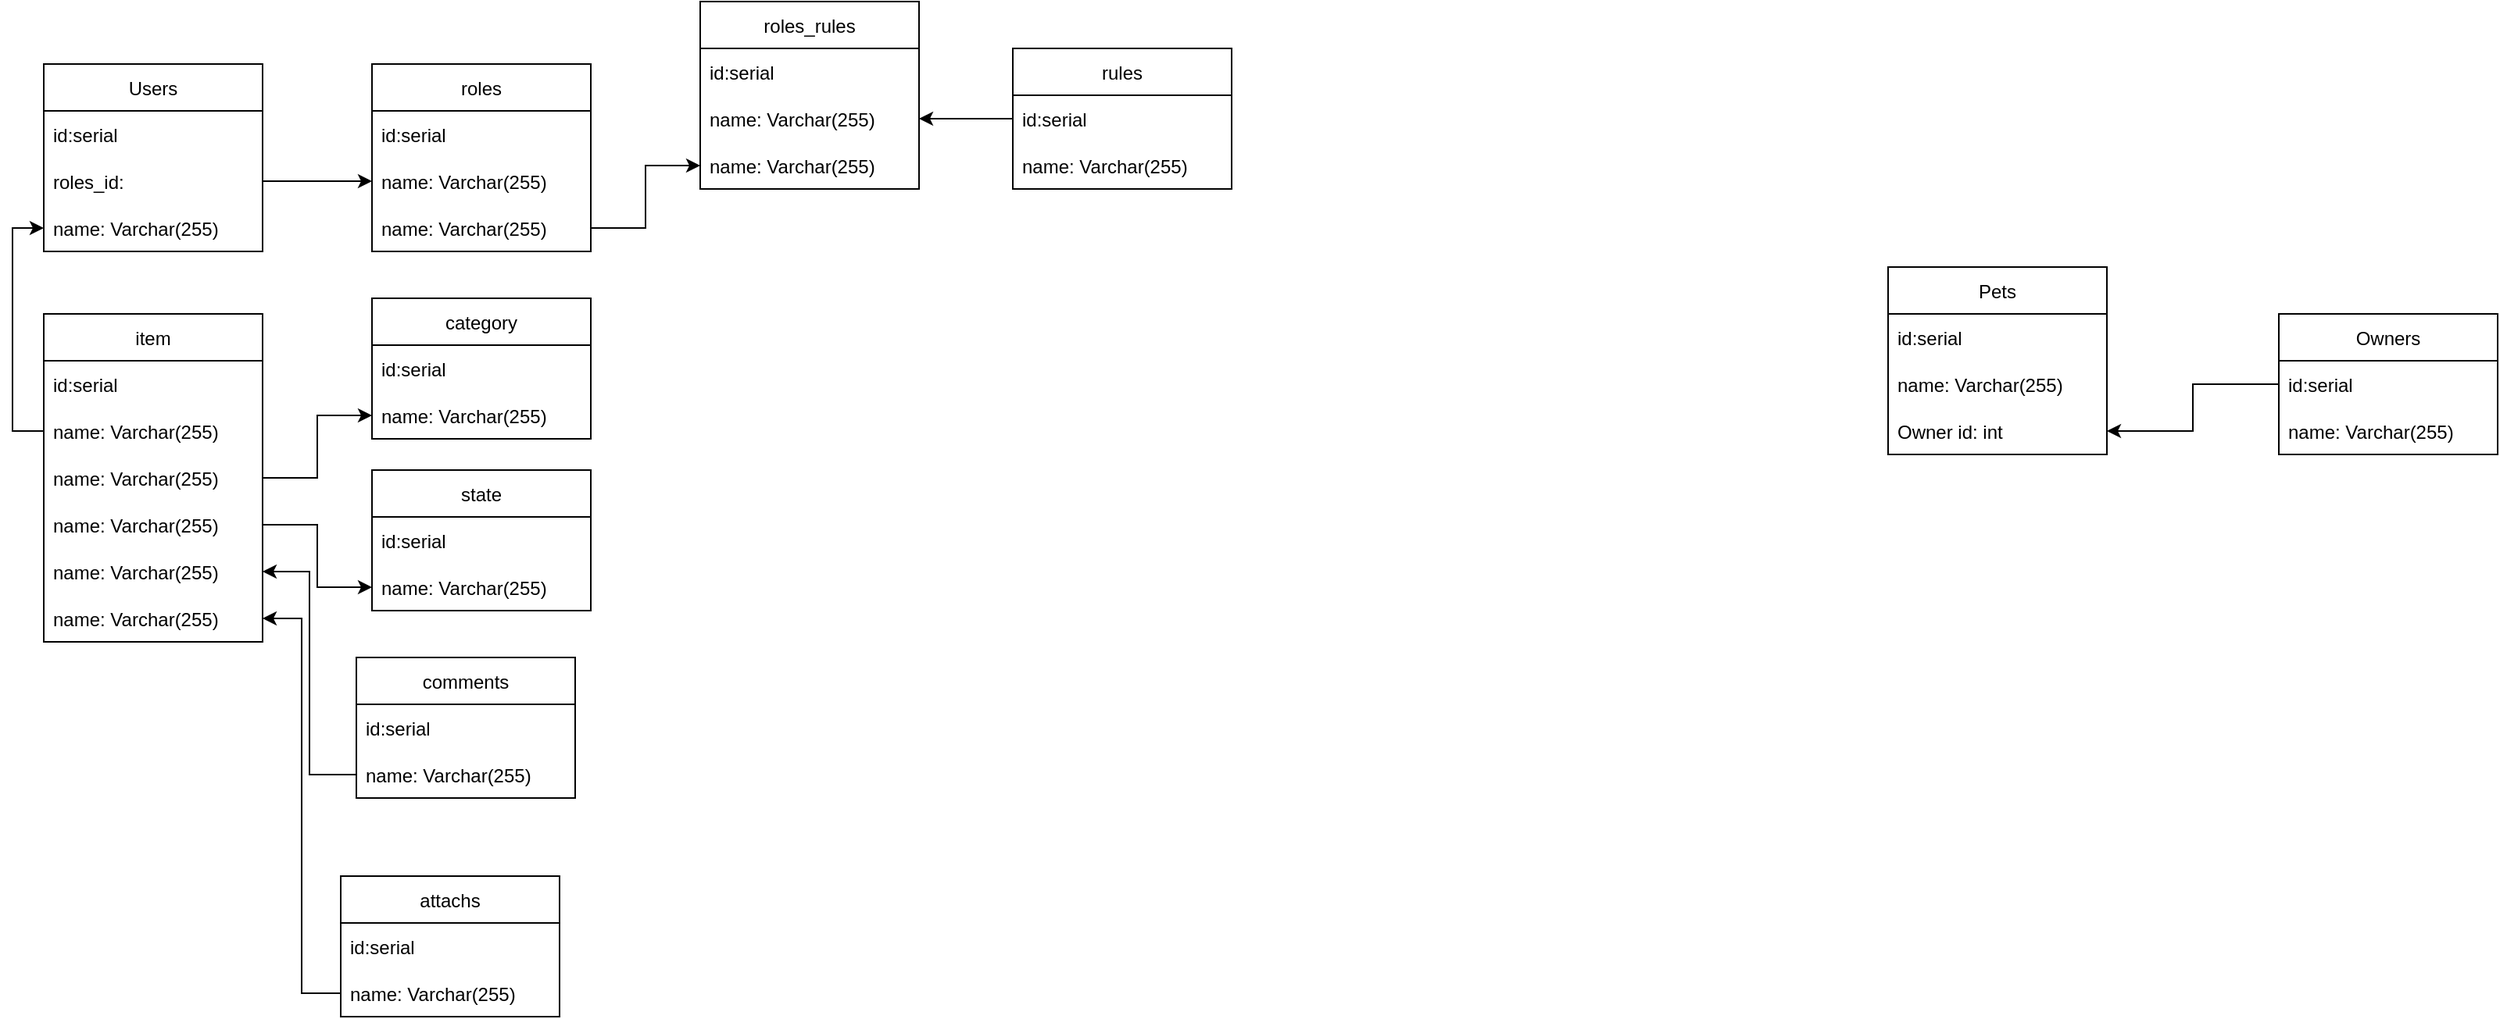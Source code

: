 <mxfile version="17.3.0" type="device"><diagram id="-4169U4t_acjRtbjhUku" name="Page-1"><mxGraphModel dx="1422" dy="762" grid="1" gridSize="10" guides="1" tooltips="1" connect="1" arrows="1" fold="1" page="1" pageScale="1" pageWidth="850" pageHeight="1100" math="0" shadow="0"><root><mxCell id="0"/><mxCell id="1" parent="0"/><mxCell id="0bGFrx-L2JAw4joJbFZH-3" value="Users" style="swimlane;fontStyle=0;childLayout=stackLayout;horizontal=1;startSize=30;horizontalStack=0;resizeParent=1;resizeParentMax=0;resizeLast=0;collapsible=1;marginBottom=0;" parent="1" vertex="1"><mxGeometry x="50" y="410" width="140" height="120" as="geometry"/></mxCell><mxCell id="0bGFrx-L2JAw4joJbFZH-4" value="id:serial" style="text;strokeColor=none;fillColor=none;align=left;verticalAlign=middle;spacingLeft=4;spacingRight=4;overflow=hidden;points=[[0,0.5],[1,0.5]];portConstraint=eastwest;rotatable=0;" parent="0bGFrx-L2JAw4joJbFZH-3" vertex="1"><mxGeometry y="30" width="140" height="30" as="geometry"/></mxCell><mxCell id="0bGFrx-L2JAw4joJbFZH-6" value="roles_id: " style="text;strokeColor=none;fillColor=none;align=left;verticalAlign=middle;spacingLeft=4;spacingRight=4;overflow=hidden;points=[[0,0.5],[1,0.5]];portConstraint=eastwest;rotatable=0;" parent="0bGFrx-L2JAw4joJbFZH-3" vertex="1"><mxGeometry y="60" width="140" height="30" as="geometry"/></mxCell><mxCell id="0bGFrx-L2JAw4joJbFZH-75" value="name: Varchar(255)" style="text;strokeColor=none;fillColor=none;align=left;verticalAlign=middle;spacingLeft=4;spacingRight=4;overflow=hidden;points=[[0,0.5],[1,0.5]];portConstraint=eastwest;rotatable=0;" parent="0bGFrx-L2JAw4joJbFZH-3" vertex="1"><mxGeometry y="90" width="140" height="30" as="geometry"/></mxCell><mxCell id="0bGFrx-L2JAw4joJbFZH-44" value="roles" style="swimlane;fontStyle=0;childLayout=stackLayout;horizontal=1;startSize=30;horizontalStack=0;resizeParent=1;resizeParentMax=0;resizeLast=0;collapsible=1;marginBottom=0;" parent="1" vertex="1"><mxGeometry x="260" y="410" width="140" height="120" as="geometry"/></mxCell><mxCell id="0bGFrx-L2JAw4joJbFZH-45" value="id:serial" style="text;strokeColor=none;fillColor=none;align=left;verticalAlign=middle;spacingLeft=4;spacingRight=4;overflow=hidden;points=[[0,0.5],[1,0.5]];portConstraint=eastwest;rotatable=0;" parent="0bGFrx-L2JAw4joJbFZH-44" vertex="1"><mxGeometry y="30" width="140" height="30" as="geometry"/></mxCell><mxCell id="0bGFrx-L2JAw4joJbFZH-46" value="name: Varchar(255)" style="text;strokeColor=none;fillColor=none;align=left;verticalAlign=middle;spacingLeft=4;spacingRight=4;overflow=hidden;points=[[0,0.5],[1,0.5]];portConstraint=eastwest;rotatable=0;" parent="0bGFrx-L2JAw4joJbFZH-44" vertex="1"><mxGeometry y="60" width="140" height="30" as="geometry"/></mxCell><mxCell id="0bGFrx-L2JAw4joJbFZH-66" value="name: Varchar(255)" style="text;strokeColor=none;fillColor=none;align=left;verticalAlign=middle;spacingLeft=4;spacingRight=4;overflow=hidden;points=[[0,0.5],[1,0.5]];portConstraint=eastwest;rotatable=0;" parent="0bGFrx-L2JAw4joJbFZH-44" vertex="1"><mxGeometry y="90" width="140" height="30" as="geometry"/></mxCell><mxCell id="0bGFrx-L2JAw4joJbFZH-72" style="edgeStyle=orthogonalEdgeStyle;rounded=0;orthogonalLoop=1;jettySize=auto;html=1;entryX=1;entryY=0.5;entryDx=0;entryDy=0;" parent="1" source="0bGFrx-L2JAw4joJbFZH-47" target="0bGFrx-L2JAw4joJbFZH-70" edge="1"><mxGeometry relative="1" as="geometry"/></mxCell><mxCell id="0bGFrx-L2JAw4joJbFZH-47" value="rules" style="swimlane;fontStyle=0;childLayout=stackLayout;horizontal=1;startSize=30;horizontalStack=0;resizeParent=1;resizeParentMax=0;resizeLast=0;collapsible=1;marginBottom=0;" parent="1" vertex="1"><mxGeometry x="670" y="400" width="140" height="90" as="geometry"/></mxCell><mxCell id="0bGFrx-L2JAw4joJbFZH-48" value="id:serial" style="text;strokeColor=none;fillColor=none;align=left;verticalAlign=middle;spacingLeft=4;spacingRight=4;overflow=hidden;points=[[0,0.5],[1,0.5]];portConstraint=eastwest;rotatable=0;" parent="0bGFrx-L2JAw4joJbFZH-47" vertex="1"><mxGeometry y="30" width="140" height="30" as="geometry"/></mxCell><mxCell id="0bGFrx-L2JAw4joJbFZH-49" value="name: Varchar(255)" style="text;strokeColor=none;fillColor=none;align=left;verticalAlign=middle;spacingLeft=4;spacingRight=4;overflow=hidden;points=[[0,0.5],[1,0.5]];portConstraint=eastwest;rotatable=0;" parent="0bGFrx-L2JAw4joJbFZH-47" vertex="1"><mxGeometry y="60" width="140" height="30" as="geometry"/></mxCell><mxCell id="0bGFrx-L2JAw4joJbFZH-50" value="item" style="swimlane;fontStyle=0;childLayout=stackLayout;horizontal=1;startSize=30;horizontalStack=0;resizeParent=1;resizeParentMax=0;resizeLast=0;collapsible=1;marginBottom=0;" parent="1" vertex="1"><mxGeometry x="50" y="570" width="140" height="210" as="geometry"/></mxCell><mxCell id="0bGFrx-L2JAw4joJbFZH-51" value="id:serial" style="text;strokeColor=none;fillColor=none;align=left;verticalAlign=middle;spacingLeft=4;spacingRight=4;overflow=hidden;points=[[0,0.5],[1,0.5]];portConstraint=eastwest;rotatable=0;" parent="0bGFrx-L2JAw4joJbFZH-50" vertex="1"><mxGeometry y="30" width="140" height="30" as="geometry"/></mxCell><mxCell id="0bGFrx-L2JAw4joJbFZH-52" value="name: Varchar(255)" style="text;strokeColor=none;fillColor=none;align=left;verticalAlign=middle;spacingLeft=4;spacingRight=4;overflow=hidden;points=[[0,0.5],[1,0.5]];portConstraint=eastwest;rotatable=0;" parent="0bGFrx-L2JAw4joJbFZH-50" vertex="1"><mxGeometry y="60" width="140" height="30" as="geometry"/></mxCell><mxCell id="0bGFrx-L2JAw4joJbFZH-80" value="name: Varchar(255)" style="text;strokeColor=none;fillColor=none;align=left;verticalAlign=middle;spacingLeft=4;spacingRight=4;overflow=hidden;points=[[0,0.5],[1,0.5]];portConstraint=eastwest;rotatable=0;" parent="0bGFrx-L2JAw4joJbFZH-50" vertex="1"><mxGeometry y="90" width="140" height="30" as="geometry"/></mxCell><mxCell id="0bGFrx-L2JAw4joJbFZH-82" value="name: Varchar(255)" style="text;strokeColor=none;fillColor=none;align=left;verticalAlign=middle;spacingLeft=4;spacingRight=4;overflow=hidden;points=[[0,0.5],[1,0.5]];portConstraint=eastwest;rotatable=0;" parent="0bGFrx-L2JAw4joJbFZH-50" vertex="1"><mxGeometry y="120" width="140" height="30" as="geometry"/></mxCell><mxCell id="0bGFrx-L2JAw4joJbFZH-84" value="name: Varchar(255)" style="text;strokeColor=none;fillColor=none;align=left;verticalAlign=middle;spacingLeft=4;spacingRight=4;overflow=hidden;points=[[0,0.5],[1,0.5]];portConstraint=eastwest;rotatable=0;" parent="0bGFrx-L2JAw4joJbFZH-50" vertex="1"><mxGeometry y="150" width="140" height="30" as="geometry"/></mxCell><mxCell id="0bGFrx-L2JAw4joJbFZH-86" value="name: Varchar(255)" style="text;strokeColor=none;fillColor=none;align=left;verticalAlign=middle;spacingLeft=4;spacingRight=4;overflow=hidden;points=[[0,0.5],[1,0.5]];portConstraint=eastwest;rotatable=0;" parent="0bGFrx-L2JAw4joJbFZH-50" vertex="1"><mxGeometry y="180" width="140" height="30" as="geometry"/></mxCell><mxCell id="0bGFrx-L2JAw4joJbFZH-56" value="attachs" style="swimlane;fontStyle=0;childLayout=stackLayout;horizontal=1;startSize=30;horizontalStack=0;resizeParent=1;resizeParentMax=0;resizeLast=0;collapsible=1;marginBottom=0;" parent="1" vertex="1"><mxGeometry x="240" y="930" width="140" height="90" as="geometry"/></mxCell><mxCell id="0bGFrx-L2JAw4joJbFZH-57" value="id:serial" style="text;strokeColor=none;fillColor=none;align=left;verticalAlign=middle;spacingLeft=4;spacingRight=4;overflow=hidden;points=[[0,0.5],[1,0.5]];portConstraint=eastwest;rotatable=0;" parent="0bGFrx-L2JAw4joJbFZH-56" vertex="1"><mxGeometry y="30" width="140" height="30" as="geometry"/></mxCell><mxCell id="0bGFrx-L2JAw4joJbFZH-58" value="name: Varchar(255)" style="text;strokeColor=none;fillColor=none;align=left;verticalAlign=middle;spacingLeft=4;spacingRight=4;overflow=hidden;points=[[0,0.5],[1,0.5]];portConstraint=eastwest;rotatable=0;" parent="0bGFrx-L2JAw4joJbFZH-56" vertex="1"><mxGeometry y="60" width="140" height="30" as="geometry"/></mxCell><mxCell id="0bGFrx-L2JAw4joJbFZH-59" value="state" style="swimlane;fontStyle=0;childLayout=stackLayout;horizontal=1;startSize=30;horizontalStack=0;resizeParent=1;resizeParentMax=0;resizeLast=0;collapsible=1;marginBottom=0;" parent="1" vertex="1"><mxGeometry x="260" y="670" width="140" height="90" as="geometry"/></mxCell><mxCell id="0bGFrx-L2JAw4joJbFZH-60" value="id:serial" style="text;strokeColor=none;fillColor=none;align=left;verticalAlign=middle;spacingLeft=4;spacingRight=4;overflow=hidden;points=[[0,0.5],[1,0.5]];portConstraint=eastwest;rotatable=0;" parent="0bGFrx-L2JAw4joJbFZH-59" vertex="1"><mxGeometry y="30" width="140" height="30" as="geometry"/></mxCell><mxCell id="0bGFrx-L2JAw4joJbFZH-61" value="name: Varchar(255)" style="text;strokeColor=none;fillColor=none;align=left;verticalAlign=middle;spacingLeft=4;spacingRight=4;overflow=hidden;points=[[0,0.5],[1,0.5]];portConstraint=eastwest;rotatable=0;" parent="0bGFrx-L2JAw4joJbFZH-59" vertex="1"><mxGeometry y="60" width="140" height="30" as="geometry"/></mxCell><mxCell id="0bGFrx-L2JAw4joJbFZH-62" value="category" style="swimlane;fontStyle=0;childLayout=stackLayout;horizontal=1;startSize=30;horizontalStack=0;resizeParent=1;resizeParentMax=0;resizeLast=0;collapsible=1;marginBottom=0;" parent="1" vertex="1"><mxGeometry x="260" y="560" width="140" height="90" as="geometry"/></mxCell><mxCell id="0bGFrx-L2JAw4joJbFZH-63" value="id:serial" style="text;strokeColor=none;fillColor=none;align=left;verticalAlign=middle;spacingLeft=4;spacingRight=4;overflow=hidden;points=[[0,0.5],[1,0.5]];portConstraint=eastwest;rotatable=0;" parent="0bGFrx-L2JAw4joJbFZH-62" vertex="1"><mxGeometry y="30" width="140" height="30" as="geometry"/></mxCell><mxCell id="0bGFrx-L2JAw4joJbFZH-64" value="name: Varchar(255)" style="text;strokeColor=none;fillColor=none;align=left;verticalAlign=middle;spacingLeft=4;spacingRight=4;overflow=hidden;points=[[0,0.5],[1,0.5]];portConstraint=eastwest;rotatable=0;" parent="0bGFrx-L2JAw4joJbFZH-62" vertex="1"><mxGeometry y="60" width="140" height="30" as="geometry"/></mxCell><mxCell id="0bGFrx-L2JAw4joJbFZH-65" style="edgeStyle=orthogonalEdgeStyle;rounded=0;orthogonalLoop=1;jettySize=auto;html=1;" parent="1" source="0bGFrx-L2JAw4joJbFZH-6" edge="1"><mxGeometry relative="1" as="geometry"><mxPoint x="260" y="485" as="targetPoint"/></mxGeometry></mxCell><mxCell id="0bGFrx-L2JAw4joJbFZH-68" value="roles_rules" style="swimlane;fontStyle=0;childLayout=stackLayout;horizontal=1;startSize=30;horizontalStack=0;resizeParent=1;resizeParentMax=0;resizeLast=0;collapsible=1;marginBottom=0;" parent="1" vertex="1"><mxGeometry x="470" y="370" width="140" height="120" as="geometry"/></mxCell><mxCell id="0bGFrx-L2JAw4joJbFZH-69" value="id:serial" style="text;strokeColor=none;fillColor=none;align=left;verticalAlign=middle;spacingLeft=4;spacingRight=4;overflow=hidden;points=[[0,0.5],[1,0.5]];portConstraint=eastwest;rotatable=0;" parent="0bGFrx-L2JAw4joJbFZH-68" vertex="1"><mxGeometry y="30" width="140" height="30" as="geometry"/></mxCell><mxCell id="0bGFrx-L2JAw4joJbFZH-70" value="name: Varchar(255)" style="text;strokeColor=none;fillColor=none;align=left;verticalAlign=middle;spacingLeft=4;spacingRight=4;overflow=hidden;points=[[0,0.5],[1,0.5]];portConstraint=eastwest;rotatable=0;" parent="0bGFrx-L2JAw4joJbFZH-68" vertex="1"><mxGeometry y="60" width="140" height="30" as="geometry"/></mxCell><mxCell id="0bGFrx-L2JAw4joJbFZH-71" value="name: Varchar(255)" style="text;strokeColor=none;fillColor=none;align=left;verticalAlign=middle;spacingLeft=4;spacingRight=4;overflow=hidden;points=[[0,0.5],[1,0.5]];portConstraint=eastwest;rotatable=0;" parent="0bGFrx-L2JAw4joJbFZH-68" vertex="1"><mxGeometry y="90" width="140" height="30" as="geometry"/></mxCell><mxCell id="0bGFrx-L2JAw4joJbFZH-73" style="edgeStyle=orthogonalEdgeStyle;rounded=0;orthogonalLoop=1;jettySize=auto;html=1;entryX=0;entryY=0.5;entryDx=0;entryDy=0;" parent="1" source="0bGFrx-L2JAw4joJbFZH-66" target="0bGFrx-L2JAw4joJbFZH-71" edge="1"><mxGeometry relative="1" as="geometry"/></mxCell><mxCell id="0bGFrx-L2JAw4joJbFZH-76" style="edgeStyle=orthogonalEdgeStyle;rounded=0;orthogonalLoop=1;jettySize=auto;html=1;entryX=0;entryY=0.5;entryDx=0;entryDy=0;" parent="1" source="0bGFrx-L2JAw4joJbFZH-52" target="0bGFrx-L2JAw4joJbFZH-75" edge="1"><mxGeometry relative="1" as="geometry"/></mxCell><mxCell id="0bGFrx-L2JAw4joJbFZH-77" value="comments" style="swimlane;fontStyle=0;childLayout=stackLayout;horizontal=1;startSize=30;horizontalStack=0;resizeParent=1;resizeParentMax=0;resizeLast=0;collapsible=1;marginBottom=0;" parent="1" vertex="1"><mxGeometry x="250" y="790" width="140" height="90" as="geometry"/></mxCell><mxCell id="0bGFrx-L2JAw4joJbFZH-78" value="id:serial" style="text;strokeColor=none;fillColor=none;align=left;verticalAlign=middle;spacingLeft=4;spacingRight=4;overflow=hidden;points=[[0,0.5],[1,0.5]];portConstraint=eastwest;rotatable=0;" parent="0bGFrx-L2JAw4joJbFZH-77" vertex="1"><mxGeometry y="30" width="140" height="30" as="geometry"/></mxCell><mxCell id="0bGFrx-L2JAw4joJbFZH-79" value="name: Varchar(255)" style="text;strokeColor=none;fillColor=none;align=left;verticalAlign=middle;spacingLeft=4;spacingRight=4;overflow=hidden;points=[[0,0.5],[1,0.5]];portConstraint=eastwest;rotatable=0;" parent="0bGFrx-L2JAw4joJbFZH-77" vertex="1"><mxGeometry y="60" width="140" height="30" as="geometry"/></mxCell><mxCell id="0bGFrx-L2JAw4joJbFZH-85" style="edgeStyle=orthogonalEdgeStyle;rounded=0;orthogonalLoop=1;jettySize=auto;html=1;entryX=0;entryY=0.5;entryDx=0;entryDy=0;" parent="1" source="0bGFrx-L2JAw4joJbFZH-80" target="0bGFrx-L2JAw4joJbFZH-64" edge="1"><mxGeometry relative="1" as="geometry"/></mxCell><mxCell id="0bGFrx-L2JAw4joJbFZH-89" style="edgeStyle=orthogonalEdgeStyle;rounded=0;orthogonalLoop=1;jettySize=auto;html=1;entryX=1;entryY=0.5;entryDx=0;entryDy=0;" parent="1" source="0bGFrx-L2JAw4joJbFZH-58" target="0bGFrx-L2JAw4joJbFZH-86" edge="1"><mxGeometry relative="1" as="geometry"/></mxCell><mxCell id="0bGFrx-L2JAw4joJbFZH-90" style="edgeStyle=orthogonalEdgeStyle;rounded=0;orthogonalLoop=1;jettySize=auto;html=1;entryX=1;entryY=0.5;entryDx=0;entryDy=0;" parent="1" source="0bGFrx-L2JAw4joJbFZH-79" target="0bGFrx-L2JAw4joJbFZH-84" edge="1"><mxGeometry relative="1" as="geometry"/></mxCell><mxCell id="0bGFrx-L2JAw4joJbFZH-91" style="edgeStyle=orthogonalEdgeStyle;rounded=0;orthogonalLoop=1;jettySize=auto;html=1;entryX=0;entryY=0.5;entryDx=0;entryDy=0;" parent="1" source="0bGFrx-L2JAw4joJbFZH-82" target="0bGFrx-L2JAw4joJbFZH-61" edge="1"><mxGeometry relative="1" as="geometry"/></mxCell><mxCell id="2kOMMRy5ylRzQkfm8kEB-1" value="Pets" style="swimlane;fontStyle=0;childLayout=stackLayout;horizontal=1;startSize=30;horizontalStack=0;resizeParent=1;resizeParentMax=0;resizeLast=0;collapsible=1;marginBottom=0;" vertex="1" parent="1"><mxGeometry x="1230" y="540" width="140" height="120" as="geometry"/></mxCell><mxCell id="2kOMMRy5ylRzQkfm8kEB-2" value="id:serial" style="text;strokeColor=none;fillColor=none;align=left;verticalAlign=middle;spacingLeft=4;spacingRight=4;overflow=hidden;points=[[0,0.5],[1,0.5]];portConstraint=eastwest;rotatable=0;" vertex="1" parent="2kOMMRy5ylRzQkfm8kEB-1"><mxGeometry y="30" width="140" height="30" as="geometry"/></mxCell><mxCell id="2kOMMRy5ylRzQkfm8kEB-4" value="name: Varchar(255)" style="text;strokeColor=none;fillColor=none;align=left;verticalAlign=middle;spacingLeft=4;spacingRight=4;overflow=hidden;points=[[0,0.5],[1,0.5]];portConstraint=eastwest;rotatable=0;" vertex="1" parent="2kOMMRy5ylRzQkfm8kEB-1"><mxGeometry y="60" width="140" height="30" as="geometry"/></mxCell><mxCell id="2kOMMRy5ylRzQkfm8kEB-9" value="Owner id: int" style="text;strokeColor=none;fillColor=none;align=left;verticalAlign=middle;spacingLeft=4;spacingRight=4;overflow=hidden;points=[[0,0.5],[1,0.5]];portConstraint=eastwest;rotatable=0;" vertex="1" parent="2kOMMRy5ylRzQkfm8kEB-1"><mxGeometry y="90" width="140" height="30" as="geometry"/></mxCell><mxCell id="2kOMMRy5ylRzQkfm8kEB-13" style="edgeStyle=orthogonalEdgeStyle;rounded=0;orthogonalLoop=1;jettySize=auto;html=1;entryX=1;entryY=0.5;entryDx=0;entryDy=0;" edge="1" parent="1" source="2kOMMRy5ylRzQkfm8kEB-6" target="2kOMMRy5ylRzQkfm8kEB-9"><mxGeometry relative="1" as="geometry"/></mxCell><mxCell id="2kOMMRy5ylRzQkfm8kEB-6" value="Owners" style="swimlane;fontStyle=0;childLayout=stackLayout;horizontal=1;startSize=30;horizontalStack=0;resizeParent=1;resizeParentMax=0;resizeLast=0;collapsible=1;marginBottom=0;" vertex="1" parent="1"><mxGeometry x="1480" y="570" width="140" height="90" as="geometry"/></mxCell><mxCell id="2kOMMRy5ylRzQkfm8kEB-7" value="id:serial" style="text;strokeColor=none;fillColor=none;align=left;verticalAlign=middle;spacingLeft=4;spacingRight=4;overflow=hidden;points=[[0,0.5],[1,0.5]];portConstraint=eastwest;rotatable=0;" vertex="1" parent="2kOMMRy5ylRzQkfm8kEB-6"><mxGeometry y="30" width="140" height="30" as="geometry"/></mxCell><mxCell id="2kOMMRy5ylRzQkfm8kEB-8" value="name: Varchar(255)" style="text;strokeColor=none;fillColor=none;align=left;verticalAlign=middle;spacingLeft=4;spacingRight=4;overflow=hidden;points=[[0,0.5],[1,0.5]];portConstraint=eastwest;rotatable=0;" vertex="1" parent="2kOMMRy5ylRzQkfm8kEB-6"><mxGeometry y="60" width="140" height="30" as="geometry"/></mxCell></root></mxGraphModel></diagram></mxfile>